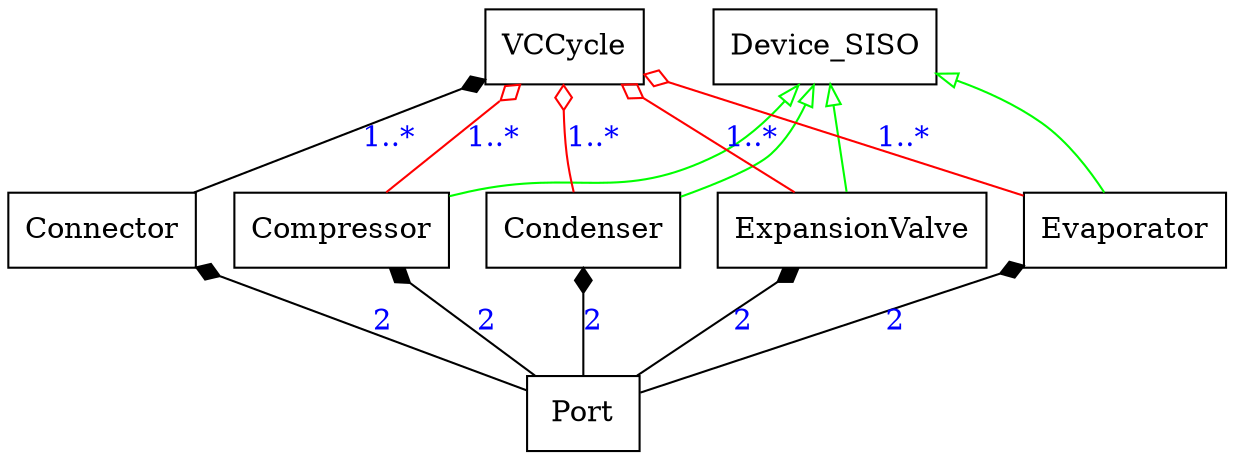 digraph {
rankdir=BT

node [shape="record"]

"Connector" -> "VCCycle"
  [arrowhead="diamond", arrowtail="none",fontcolor="blue",
  label="1..*", style="solid"]

{ "Compressor",
  "Condenser",
  "ExpansionValve",
  "Evaporator"
  } -> "VCCycle"
  [arrowhead="odiamond", arrowtail="none",fontcolor="blue",
  label="1..*", style="solid",color="red"]

"Port"-> {
    "Connector",
    "Compressor",
    "Condenser",
    "ExpansionValve",
    "Evaporator"
    }
    [arrowhead="diamond", arrowtail="none",
    fontcolor="blue",label="2", style="solid"]

  { "Compressor",
    "Condenser",
    "ExpansionValve",
    "Evaporator"
    } ->"Device_SISO"
     [arrowhead="empty", arrowtail="none",style="solid",color="green"];

}
